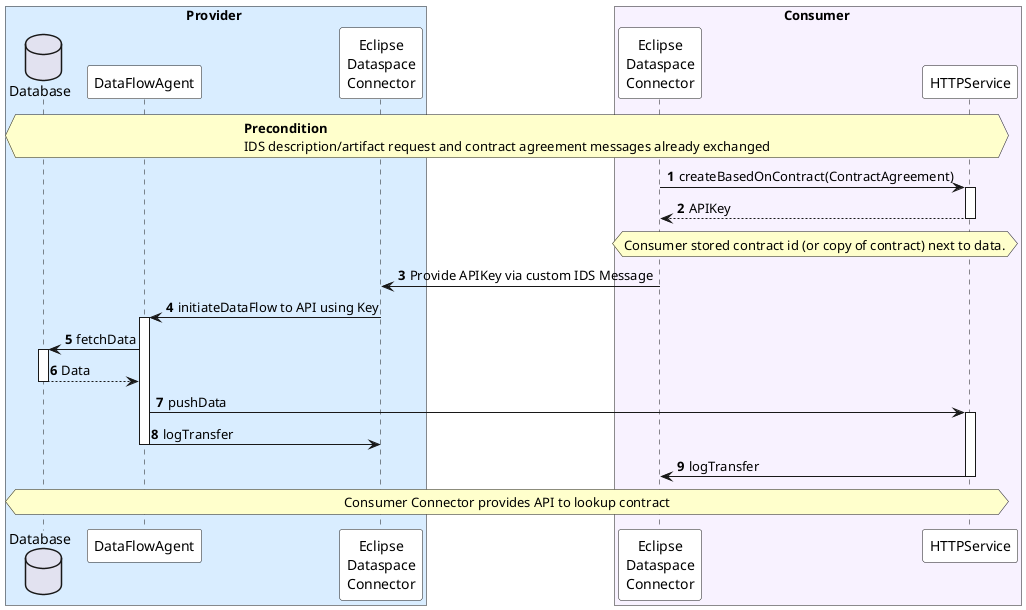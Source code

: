 '
'  Copyright (c) 2021 SAP SE
'
'  This program and the accompanying materials are made available under the
'  terms of the Apache License, Version 2.0 which is available at
'  https://www.apache.org/licenses/LICENSE-2.0
'
'  SPDX-License-Identifier: Apache-2.0
'
'  Contributors:
'       SAP SE - Initial Draft
'
'

@startuml

skinParam NoteBackgroundColor WhiteSmoke
skinParam NoteFontColor Black
skinParam ParticipantBackgroundColor WhiteSmoke
skinParam ActorBackgroundColor WhiteSmoke
skinParam AgentBackgroundColor White
skinParam AgentBorderColor SkyBlue
skinparam shadowing false

!define ConsumerColor f8f2ff
!define ProviderColor d9edff
!define WarningColor Business
!define LeadColor Technology

autonumber

box Provider #ProviderColor
    database ProviderDB as "Database"
    participant DataFlowAgent #white
    participant ConnectorProvider as "Eclipse\nDataspace\nConnector" #white
end box

box Consumer #ConsumerColor
    participant ConnectorConsumer as "Eclipse\nDataspace\nConnector" #white
    participant HTTPService #white
end box

hnote over ProviderDB, HTTPService #Business
**Precondition**
IDS description/artifact request and contract agreement messages already exchanged
end note

ConnectorConsumer -> HTTPService ++ : createBasedOnContract(ContractAgreement)
return APIKey

hnote over ConnectorConsumer, HTTPService #Business
Consumer stored contract id (or copy of contract) next to data.
end note

ConnectorConsumer -> ConnectorProvider : Provide APIKey via custom IDS Message
ConnectorProvider -> DataFlowAgent ++ : initiateDataFlow to API using Key
    DataFlowAgent -> ProviderDB ++ : fetchData
        return Data
    DataFlowAgent -> HTTPService ++ : pushData
    DataFlowAgent -> ConnectorProvider : logTransfer
    deactivate DataFlowAgent

HTTPService -> ConnectorConsumer : logTransfer
deactivate HTTPService

hnote over ProviderDB, HTTPService #Business
Consumer Connector provides API to lookup contract
end note

@enduml